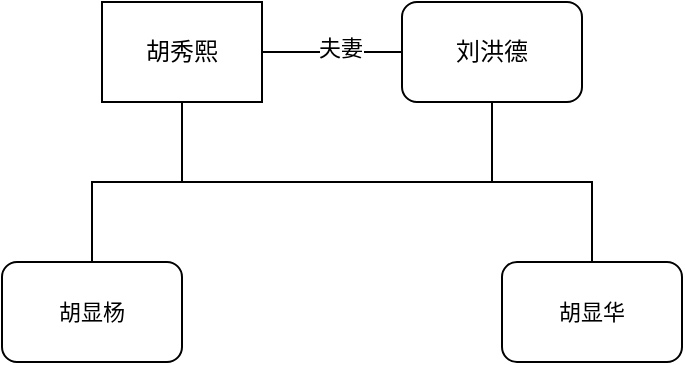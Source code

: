 <mxfile version="28.2.7">
  <diagram name="第 1 页" id="LvuwR0kWL1oFxmLDKmuF">
    <mxGraphModel dx="1554" dy="858" grid="1" gridSize="10" guides="1" tooltips="1" connect="1" arrows="1" fold="1" page="1" pageScale="1" pageWidth="827" pageHeight="1169" math="0" shadow="0">
      <root>
        <mxCell id="0" />
        <mxCell id="1" parent="0" />
        <mxCell id="Eq9DRTTV88kCnqYg8ReQ-4" style="edgeStyle=orthogonalEdgeStyle;rounded=0;orthogonalLoop=1;jettySize=auto;html=1;exitX=1;exitY=0.5;exitDx=0;exitDy=0;endArrow=none;endFill=0;" edge="1" parent="1" source="Eq9DRTTV88kCnqYg8ReQ-6" target="Eq9DRTTV88kCnqYg8ReQ-7">
          <mxGeometry relative="1" as="geometry" />
        </mxCell>
        <mxCell id="Eq9DRTTV88kCnqYg8ReQ-5" value="夫妻" style="edgeLabel;html=1;align=center;verticalAlign=middle;resizable=0;points=[];" vertex="1" connectable="0" parent="Eq9DRTTV88kCnqYg8ReQ-4">
          <mxGeometry x="0.096" y="2" relative="1" as="geometry">
            <mxPoint as="offset" />
          </mxGeometry>
        </mxCell>
        <mxCell id="Eq9DRTTV88kCnqYg8ReQ-18" style="edgeStyle=orthogonalEdgeStyle;shape=connector;rounded=0;orthogonalLoop=1;jettySize=auto;html=1;exitX=0.5;exitY=1;exitDx=0;exitDy=0;strokeColor=default;align=center;verticalAlign=middle;fontFamily=Helvetica;fontSize=11;fontColor=default;labelBackgroundColor=default;endArrow=none;endFill=0;" edge="1" parent="1" source="Eq9DRTTV88kCnqYg8ReQ-6" target="Eq9DRTTV88kCnqYg8ReQ-17">
          <mxGeometry relative="1" as="geometry" />
        </mxCell>
        <mxCell id="Eq9DRTTV88kCnqYg8ReQ-21" style="edgeStyle=orthogonalEdgeStyle;shape=connector;rounded=0;orthogonalLoop=1;jettySize=auto;html=1;exitX=0.5;exitY=1;exitDx=0;exitDy=0;strokeColor=default;align=center;verticalAlign=middle;fontFamily=Helvetica;fontSize=11;fontColor=default;labelBackgroundColor=default;endArrow=none;endFill=0;" edge="1" parent="1" source="Eq9DRTTV88kCnqYg8ReQ-6" target="Eq9DRTTV88kCnqYg8ReQ-20">
          <mxGeometry relative="1" as="geometry" />
        </mxCell>
        <mxCell id="Eq9DRTTV88kCnqYg8ReQ-6" value="胡秀熙" style="rounded=0;whiteSpace=wrap;html=1;" vertex="1" parent="1">
          <mxGeometry x="230" y="140" width="80" height="50" as="geometry" />
        </mxCell>
        <mxCell id="Eq9DRTTV88kCnqYg8ReQ-19" style="edgeStyle=orthogonalEdgeStyle;shape=connector;rounded=0;orthogonalLoop=1;jettySize=auto;html=1;exitX=0.5;exitY=1;exitDx=0;exitDy=0;entryX=0.5;entryY=0;entryDx=0;entryDy=0;strokeColor=default;align=center;verticalAlign=middle;fontFamily=Helvetica;fontSize=11;fontColor=default;labelBackgroundColor=default;endArrow=none;endFill=0;" edge="1" parent="1" source="Eq9DRTTV88kCnqYg8ReQ-7" target="Eq9DRTTV88kCnqYg8ReQ-17">
          <mxGeometry relative="1" as="geometry" />
        </mxCell>
        <mxCell id="Eq9DRTTV88kCnqYg8ReQ-7" value="刘洪德" style="rounded=1;whiteSpace=wrap;html=1;" vertex="1" parent="1">
          <mxGeometry x="380" y="140" width="90" height="50" as="geometry" />
        </mxCell>
        <mxCell id="Eq9DRTTV88kCnqYg8ReQ-17" value="胡显华" style="rounded=1;whiteSpace=wrap;html=1;fontFamily=Helvetica;fontSize=11;fontColor=default;labelBackgroundColor=default;" vertex="1" parent="1">
          <mxGeometry x="430" y="270" width="90" height="50" as="geometry" />
        </mxCell>
        <mxCell id="Eq9DRTTV88kCnqYg8ReQ-20" value="胡显杨" style="rounded=1;whiteSpace=wrap;html=1;fontFamily=Helvetica;fontSize=11;fontColor=default;labelBackgroundColor=default;" vertex="1" parent="1">
          <mxGeometry x="180" y="270" width="90" height="50" as="geometry" />
        </mxCell>
      </root>
    </mxGraphModel>
  </diagram>
</mxfile>
